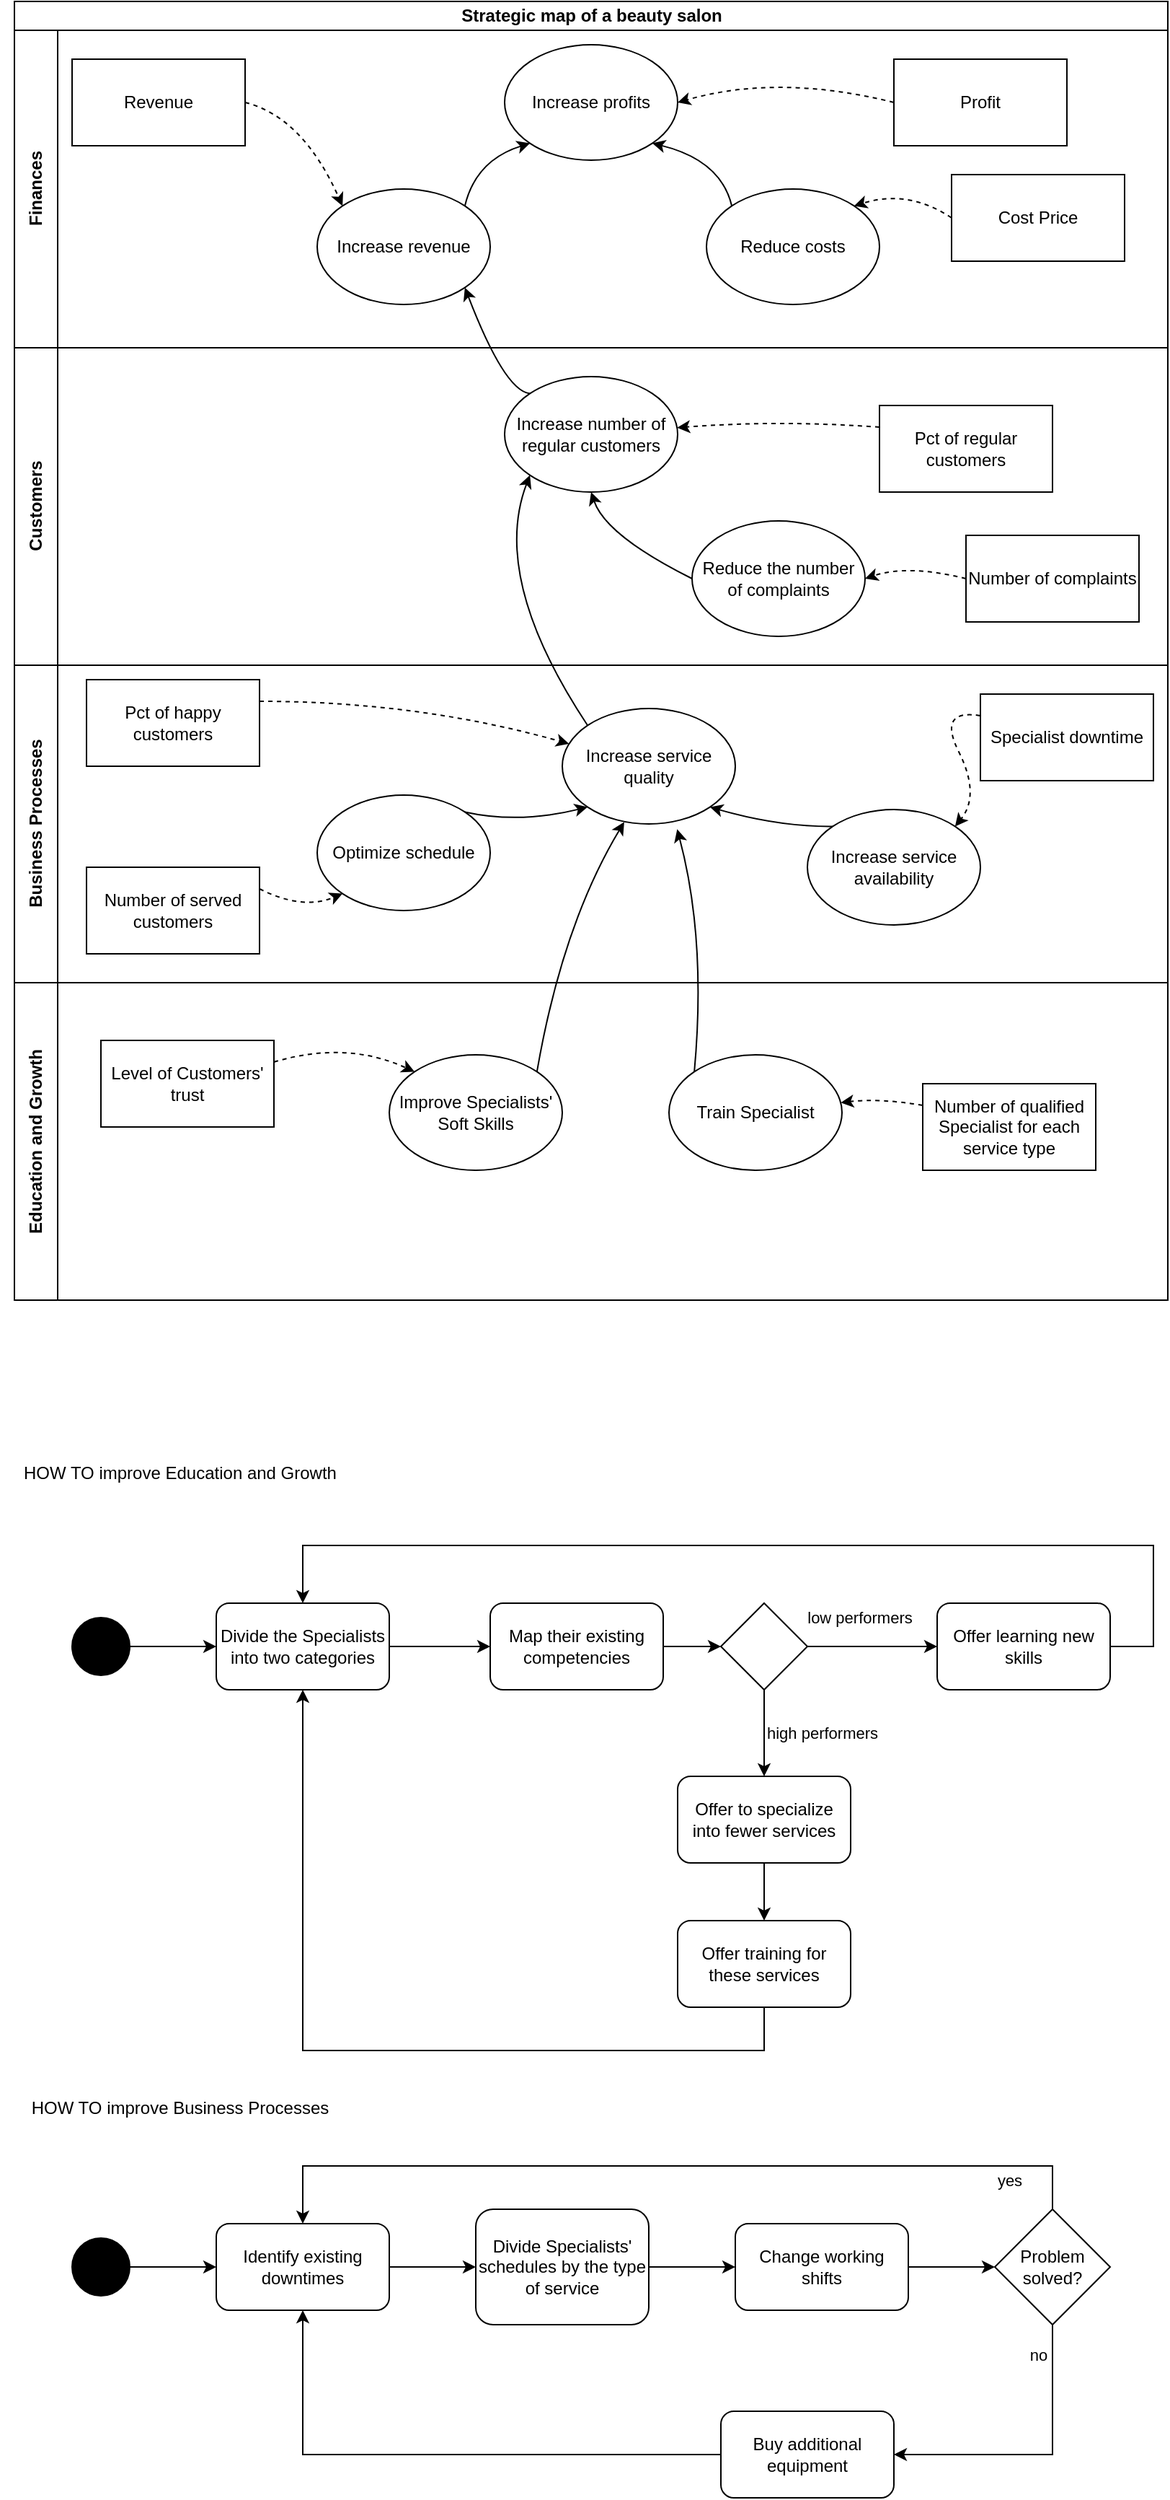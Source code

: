 <mxfile version="13.7.3" type="device"><diagram id="_g3qmmm-SZjTBoa4FpKw" name="Страница 1"><mxGraphModel dx="1550" dy="1022" grid="1" gridSize="10" guides="1" tooltips="1" connect="1" arrows="1" fold="1" page="1" pageScale="1" pageWidth="1169" pageHeight="827" math="0" shadow="0"><root><mxCell id="0"/><mxCell id="1" parent="0"/><mxCell id="Uvls8aenB7aOZjTt4IKr-1" value="Strategic map of a beauty salon" style="swimlane;html=1;childLayout=stackLayout;resizeParent=1;resizeParentMax=0;horizontal=1;startSize=20;horizontalStack=0;" parent="1" vertex="1"><mxGeometry x="130" y="50" width="800" height="900" as="geometry"/></mxCell><mxCell id="Uvls8aenB7aOZjTt4IKr-5" value="Finances" style="swimlane;html=1;startSize=30;horizontal=0;" parent="Uvls8aenB7aOZjTt4IKr-1" vertex="1"><mxGeometry y="20" width="800" height="220" as="geometry"/></mxCell><mxCell id="Uvls8aenB7aOZjTt4IKr-11" style="edgeStyle=none;curved=1;orthogonalLoop=1;jettySize=auto;html=1;exitX=0;exitY=0.5;exitDx=0;exitDy=0;entryX=1;entryY=0;entryDx=0;entryDy=0;dashed=1;" parent="Uvls8aenB7aOZjTt4IKr-5" source="Uvls8aenB7aOZjTt4IKr-10" target="Uvls8aenB7aOZjTt4IKr-7" edge="1"><mxGeometry relative="1" as="geometry"><Array as="points"><mxPoint x="620" y="110"/></Array></mxGeometry></mxCell><mxCell id="Uvls8aenB7aOZjTt4IKr-9" style="orthogonalLoop=1;jettySize=auto;html=1;exitX=1;exitY=0.5;exitDx=0;exitDy=0;entryX=0;entryY=0;entryDx=0;entryDy=0;dashed=1;curved=1;" parent="Uvls8aenB7aOZjTt4IKr-5" source="Uvls8aenB7aOZjTt4IKr-8" target="Uvls8aenB7aOZjTt4IKr-6" edge="1"><mxGeometry relative="1" as="geometry"><Array as="points"><mxPoint x="200" y="60"/></Array></mxGeometry></mxCell><mxCell id="Uvls8aenB7aOZjTt4IKr-48" style="edgeStyle=none;curved=1;orthogonalLoop=1;jettySize=auto;html=1;exitX=0;exitY=0.5;exitDx=0;exitDy=0;entryX=1;entryY=0.5;entryDx=0;entryDy=0;dashed=1;" parent="Uvls8aenB7aOZjTt4IKr-5" source="Uvls8aenB7aOZjTt4IKr-47" target="Uvls8aenB7aOZjTt4IKr-12" edge="1"><mxGeometry relative="1" as="geometry"><Array as="points"><mxPoint x="530" y="30"/></Array></mxGeometry></mxCell><mxCell id="Uvls8aenB7aOZjTt4IKr-47" value="Profit" style="rounded=0;whiteSpace=wrap;html=1;" parent="Uvls8aenB7aOZjTt4IKr-5" vertex="1"><mxGeometry x="610" y="20" width="120" height="60" as="geometry"/></mxCell><mxCell id="Uvls8aenB7aOZjTt4IKr-8" value="Revenue" style="rounded=0;whiteSpace=wrap;html=1;" parent="Uvls8aenB7aOZjTt4IKr-5" vertex="1"><mxGeometry x="40" y="20" width="120" height="60" as="geometry"/></mxCell><mxCell id="Uvls8aenB7aOZjTt4IKr-12" value="Increase profits" style="ellipse;whiteSpace=wrap;html=1;" parent="Uvls8aenB7aOZjTt4IKr-5" vertex="1"><mxGeometry x="340" y="10" width="120" height="80" as="geometry"/></mxCell><mxCell id="Uvls8aenB7aOZjTt4IKr-14" style="edgeStyle=none;curved=1;orthogonalLoop=1;jettySize=auto;html=1;exitX=0;exitY=0;exitDx=0;exitDy=0;entryX=1;entryY=1;entryDx=0;entryDy=0;" parent="Uvls8aenB7aOZjTt4IKr-5" source="Uvls8aenB7aOZjTt4IKr-7" target="Uvls8aenB7aOZjTt4IKr-12" edge="1"><mxGeometry relative="1" as="geometry"><Array as="points"><mxPoint x="490" y="90"/></Array></mxGeometry></mxCell><mxCell id="Uvls8aenB7aOZjTt4IKr-10" value="Cost Price" style="rounded=0;whiteSpace=wrap;html=1;" parent="Uvls8aenB7aOZjTt4IKr-5" vertex="1"><mxGeometry x="650" y="100" width="120" height="60" as="geometry"/></mxCell><mxCell id="Uvls8aenB7aOZjTt4IKr-7" value="Reduce costs" style="ellipse;whiteSpace=wrap;html=1;" parent="Uvls8aenB7aOZjTt4IKr-5" vertex="1"><mxGeometry x="480" y="110" width="120" height="80" as="geometry"/></mxCell><mxCell id="Uvls8aenB7aOZjTt4IKr-13" style="edgeStyle=none;curved=1;orthogonalLoop=1;jettySize=auto;html=1;exitX=1;exitY=0;exitDx=0;exitDy=0;entryX=0;entryY=1;entryDx=0;entryDy=0;" parent="Uvls8aenB7aOZjTt4IKr-5" source="Uvls8aenB7aOZjTt4IKr-6" target="Uvls8aenB7aOZjTt4IKr-12" edge="1"><mxGeometry relative="1" as="geometry"><Array as="points"><mxPoint x="320" y="90"/></Array></mxGeometry></mxCell><mxCell id="Uvls8aenB7aOZjTt4IKr-6" value="Increase revenue" style="ellipse;whiteSpace=wrap;html=1;" parent="Uvls8aenB7aOZjTt4IKr-5" vertex="1"><mxGeometry x="210" y="110" width="120" height="80" as="geometry"/></mxCell><mxCell id="Uvls8aenB7aOZjTt4IKr-2" value="Customers" style="swimlane;html=1;startSize=30;horizontal=0;" parent="Uvls8aenB7aOZjTt4IKr-1" vertex="1"><mxGeometry y="240" width="800" height="220" as="geometry"/></mxCell><mxCell id="Uvls8aenB7aOZjTt4IKr-16" value="Increase number of regular customers" style="ellipse;whiteSpace=wrap;html=1;" parent="Uvls8aenB7aOZjTt4IKr-2" vertex="1"><mxGeometry x="340" y="20" width="120" height="80" as="geometry"/></mxCell><mxCell id="Uvls8aenB7aOZjTt4IKr-37" style="edgeStyle=none;curved=1;orthogonalLoop=1;jettySize=auto;html=1;exitX=0;exitY=0.5;exitDx=0;exitDy=0;entryX=0.5;entryY=1;entryDx=0;entryDy=0;" parent="Uvls8aenB7aOZjTt4IKr-2" source="Uvls8aenB7aOZjTt4IKr-17" target="Uvls8aenB7aOZjTt4IKr-16" edge="1"><mxGeometry relative="1" as="geometry"><Array as="points"><mxPoint x="410" y="130"/></Array></mxGeometry></mxCell><mxCell id="Uvls8aenB7aOZjTt4IKr-17" value="Reduce the number of complaints" style="ellipse;whiteSpace=wrap;html=1;" parent="Uvls8aenB7aOZjTt4IKr-2" vertex="1"><mxGeometry x="470" y="120" width="120" height="80" as="geometry"/></mxCell><mxCell id="Uvls8aenB7aOZjTt4IKr-23" style="edgeStyle=none;curved=1;orthogonalLoop=1;jettySize=auto;html=1;exitX=0;exitY=0.25;exitDx=0;exitDy=0;dashed=1;" parent="Uvls8aenB7aOZjTt4IKr-2" source="Uvls8aenB7aOZjTt4IKr-22" target="Uvls8aenB7aOZjTt4IKr-16" edge="1"><mxGeometry relative="1" as="geometry"><Array as="points"><mxPoint x="530" y="50"/></Array></mxGeometry></mxCell><mxCell id="Uvls8aenB7aOZjTt4IKr-22" value="Pct of regular customers" style="rounded=0;whiteSpace=wrap;html=1;" parent="Uvls8aenB7aOZjTt4IKr-2" vertex="1"><mxGeometry x="600" y="40" width="120" height="60" as="geometry"/></mxCell><mxCell id="Uvls8aenB7aOZjTt4IKr-26" style="edgeStyle=none;curved=1;orthogonalLoop=1;jettySize=auto;html=1;exitX=0;exitY=0.5;exitDx=0;exitDy=0;entryX=1;entryY=0.5;entryDx=0;entryDy=0;dashed=1;" parent="Uvls8aenB7aOZjTt4IKr-2" source="Uvls8aenB7aOZjTt4IKr-25" target="Uvls8aenB7aOZjTt4IKr-17" edge="1"><mxGeometry relative="1" as="geometry"><Array as="points"><mxPoint x="620" y="150"/></Array></mxGeometry></mxCell><mxCell id="Uvls8aenB7aOZjTt4IKr-25" value="Number of complaints" style="rounded=0;whiteSpace=wrap;html=1;" parent="Uvls8aenB7aOZjTt4IKr-2" vertex="1"><mxGeometry x="660" y="130" width="120" height="60" as="geometry"/></mxCell><mxCell id="Uvls8aenB7aOZjTt4IKr-3" value="Business Processes" style="swimlane;html=1;startSize=30;horizontal=0;" parent="Uvls8aenB7aOZjTt4IKr-1" vertex="1"><mxGeometry y="460" width="800" height="220" as="geometry"/></mxCell><mxCell id="Uvls8aenB7aOZjTt4IKr-33" style="edgeStyle=none;curved=1;orthogonalLoop=1;jettySize=auto;html=1;exitX=1;exitY=0.25;exitDx=0;exitDy=0;entryX=0;entryY=1;entryDx=0;entryDy=0;dashed=1;" parent="Uvls8aenB7aOZjTt4IKr-3" source="Uvls8aenB7aOZjTt4IKr-32" target="Uvls8aenB7aOZjTt4IKr-27" edge="1"><mxGeometry relative="1" as="geometry"><Array as="points"><mxPoint x="200" y="170"/></Array></mxGeometry></mxCell><mxCell id="Uvls8aenB7aOZjTt4IKr-35" style="edgeStyle=none;curved=1;orthogonalLoop=1;jettySize=auto;html=1;exitX=0;exitY=0.25;exitDx=0;exitDy=0;entryX=1;entryY=0;entryDx=0;entryDy=0;dashed=1;" parent="Uvls8aenB7aOZjTt4IKr-3" source="Uvls8aenB7aOZjTt4IKr-34" target="Uvls8aenB7aOZjTt4IKr-28" edge="1"><mxGeometry relative="1" as="geometry"><Array as="points"><mxPoint x="640" y="30"/><mxPoint x="670" y="90"/></Array></mxGeometry></mxCell><mxCell id="Uvls8aenB7aOZjTt4IKr-46" style="edgeStyle=none;curved=1;orthogonalLoop=1;jettySize=auto;html=1;exitX=1;exitY=0.25;exitDx=0;exitDy=0;dashed=1;" parent="Uvls8aenB7aOZjTt4IKr-3" source="Uvls8aenB7aOZjTt4IKr-45" target="Uvls8aenB7aOZjTt4IKr-15" edge="1"><mxGeometry relative="1" as="geometry"><Array as="points"><mxPoint x="280" y="25"/></Array></mxGeometry></mxCell><mxCell id="Uvls8aenB7aOZjTt4IKr-45" value="Pct of happy customers" style="rounded=0;whiteSpace=wrap;html=1;" parent="Uvls8aenB7aOZjTt4IKr-3" vertex="1"><mxGeometry x="50" y="10" width="120" height="60" as="geometry"/></mxCell><mxCell id="Uvls8aenB7aOZjTt4IKr-34" value="Specialist downtime" style="rounded=0;whiteSpace=wrap;html=1;" parent="Uvls8aenB7aOZjTt4IKr-3" vertex="1"><mxGeometry x="670" y="20" width="120" height="60" as="geometry"/></mxCell><mxCell id="Uvls8aenB7aOZjTt4IKr-15" value="Increase service quality" style="ellipse;whiteSpace=wrap;html=1;" parent="Uvls8aenB7aOZjTt4IKr-3" vertex="1"><mxGeometry x="380" y="30" width="120" height="80" as="geometry"/></mxCell><mxCell id="Uvls8aenB7aOZjTt4IKr-27" value="Optimize schedule" style="ellipse;whiteSpace=wrap;html=1;" parent="Uvls8aenB7aOZjTt4IKr-3" vertex="1"><mxGeometry x="210" y="90" width="120" height="80" as="geometry"/></mxCell><mxCell id="Uvls8aenB7aOZjTt4IKr-28" value="Increase service availability" style="ellipse;whiteSpace=wrap;html=1;" parent="Uvls8aenB7aOZjTt4IKr-3" vertex="1"><mxGeometry x="550" y="100" width="120" height="80" as="geometry"/></mxCell><mxCell id="Uvls8aenB7aOZjTt4IKr-29" style="edgeStyle=none;curved=1;orthogonalLoop=1;jettySize=auto;html=1;exitX=1;exitY=0;exitDx=0;exitDy=0;entryX=0;entryY=1;entryDx=0;entryDy=0;" parent="Uvls8aenB7aOZjTt4IKr-3" source="Uvls8aenB7aOZjTt4IKr-27" target="Uvls8aenB7aOZjTt4IKr-15" edge="1"><mxGeometry relative="1" as="geometry"><Array as="points"><mxPoint x="350" y="110"/></Array></mxGeometry></mxCell><mxCell id="Uvls8aenB7aOZjTt4IKr-30" style="edgeStyle=none;curved=1;orthogonalLoop=1;jettySize=auto;html=1;exitX=0;exitY=0;exitDx=0;exitDy=0;entryX=1;entryY=1;entryDx=0;entryDy=0;" parent="Uvls8aenB7aOZjTt4IKr-3" source="Uvls8aenB7aOZjTt4IKr-28" target="Uvls8aenB7aOZjTt4IKr-15" edge="1"><mxGeometry relative="1" as="geometry"><Array as="points"><mxPoint x="530" y="112"/></Array></mxGeometry></mxCell><mxCell id="Uvls8aenB7aOZjTt4IKr-32" value="Number of served customers" style="rounded=0;whiteSpace=wrap;html=1;" parent="Uvls8aenB7aOZjTt4IKr-3" vertex="1"><mxGeometry x="50" y="140" width="120" height="60" as="geometry"/></mxCell><mxCell id="Uvls8aenB7aOZjTt4IKr-18" style="edgeStyle=none;curved=1;orthogonalLoop=1;jettySize=auto;html=1;exitX=0;exitY=0;exitDx=0;exitDy=0;entryX=1;entryY=1;entryDx=0;entryDy=0;" parent="Uvls8aenB7aOZjTt4IKr-1" source="Uvls8aenB7aOZjTt4IKr-16" target="Uvls8aenB7aOZjTt4IKr-6" edge="1"><mxGeometry relative="1" as="geometry"><Array as="points"><mxPoint x="340" y="270"/></Array></mxGeometry></mxCell><mxCell id="Uvls8aenB7aOZjTt4IKr-20" style="edgeStyle=none;curved=1;orthogonalLoop=1;jettySize=auto;html=1;exitX=0;exitY=0;exitDx=0;exitDy=0;entryX=0;entryY=1;entryDx=0;entryDy=0;" parent="Uvls8aenB7aOZjTt4IKr-1" source="Uvls8aenB7aOZjTt4IKr-15" target="Uvls8aenB7aOZjTt4IKr-16" edge="1"><mxGeometry relative="1" as="geometry"><Array as="points"><mxPoint x="330" y="400"/></Array></mxGeometry></mxCell><mxCell id="Uvls8aenB7aOZjTt4IKr-4" value="Education and Growth" style="swimlane;html=1;startSize=30;horizontal=0;whiteSpace=wrap;" parent="Uvls8aenB7aOZjTt4IKr-1" vertex="1"><mxGeometry y="680" width="800" height="220" as="geometry"/></mxCell><mxCell id="Uvls8aenB7aOZjTt4IKr-42" style="edgeStyle=none;curved=1;orthogonalLoop=1;jettySize=auto;html=1;exitX=1;exitY=0.25;exitDx=0;exitDy=0;entryX=0;entryY=0;entryDx=0;entryDy=0;dashed=1;" parent="Uvls8aenB7aOZjTt4IKr-4" source="Uvls8aenB7aOZjTt4IKr-41" target="Uvls8aenB7aOZjTt4IKr-36" edge="1"><mxGeometry relative="1" as="geometry"><Array as="points"><mxPoint x="230" y="40"/></Array></mxGeometry></mxCell><mxCell id="Uvls8aenB7aOZjTt4IKr-41" value="Level of Customers' trust" style="rounded=0;whiteSpace=wrap;html=1;" parent="Uvls8aenB7aOZjTt4IKr-4" vertex="1"><mxGeometry x="60" y="40" width="120" height="60" as="geometry"/></mxCell><mxCell id="Uvls8aenB7aOZjTt4IKr-38" value="Train Specialist" style="ellipse;whiteSpace=wrap;html=1;" parent="Uvls8aenB7aOZjTt4IKr-4" vertex="1"><mxGeometry x="454" y="50" width="120" height="80" as="geometry"/></mxCell><mxCell id="Uvls8aenB7aOZjTt4IKr-36" value="Improve Specialists' Soft Skills" style="ellipse;whiteSpace=wrap;html=1;" parent="Uvls8aenB7aOZjTt4IKr-4" vertex="1"><mxGeometry x="260" y="50" width="120" height="80" as="geometry"/></mxCell><mxCell id="Uvls8aenB7aOZjTt4IKr-44" style="edgeStyle=none;curved=1;orthogonalLoop=1;jettySize=auto;html=1;exitX=0;exitY=0.25;exitDx=0;exitDy=0;dashed=1;" parent="Uvls8aenB7aOZjTt4IKr-4" source="Uvls8aenB7aOZjTt4IKr-43" target="Uvls8aenB7aOZjTt4IKr-38" edge="1"><mxGeometry relative="1" as="geometry"><Array as="points"><mxPoint x="600" y="80"/></Array></mxGeometry></mxCell><mxCell id="Uvls8aenB7aOZjTt4IKr-43" value="Number of qualified Specialist for each service type" style="rounded=0;whiteSpace=wrap;html=1;" parent="Uvls8aenB7aOZjTt4IKr-4" vertex="1"><mxGeometry x="630" y="70" width="120" height="60" as="geometry"/></mxCell><mxCell id="Uvls8aenB7aOZjTt4IKr-39" style="edgeStyle=none;curved=1;orthogonalLoop=1;jettySize=auto;html=1;exitX=1;exitY=0;exitDx=0;exitDy=0;entryX=0.358;entryY=0.983;entryDx=0;entryDy=0;entryPerimeter=0;" parent="Uvls8aenB7aOZjTt4IKr-1" source="Uvls8aenB7aOZjTt4IKr-36" target="Uvls8aenB7aOZjTt4IKr-15" edge="1"><mxGeometry relative="1" as="geometry"><Array as="points"><mxPoint x="380" y="640"/></Array></mxGeometry></mxCell><mxCell id="Uvls8aenB7aOZjTt4IKr-40" style="edgeStyle=none;curved=1;orthogonalLoop=1;jettySize=auto;html=1;exitX=0;exitY=0;exitDx=0;exitDy=0;entryX=0.664;entryY=1.046;entryDx=0;entryDy=0;entryPerimeter=0;" parent="Uvls8aenB7aOZjTt4IKr-1" source="Uvls8aenB7aOZjTt4IKr-38" target="Uvls8aenB7aOZjTt4IKr-15" edge="1"><mxGeometry relative="1" as="geometry"><Array as="points"><mxPoint x="480" y="650"/></Array></mxGeometry></mxCell><mxCell id="Uvls8aenB7aOZjTt4IKr-53" style="edgeStyle=none;curved=1;orthogonalLoop=1;jettySize=auto;html=1;exitX=1;exitY=0.5;exitDx=0;exitDy=0;entryX=0;entryY=0.5;entryDx=0;entryDy=0;" parent="1" source="Uvls8aenB7aOZjTt4IKr-49" target="Uvls8aenB7aOZjTt4IKr-50" edge="1"><mxGeometry relative="1" as="geometry"/></mxCell><mxCell id="Uvls8aenB7aOZjTt4IKr-49" value="" style="ellipse;whiteSpace=wrap;html=1;aspect=fixed;fillColor=#000000;" parent="1" vertex="1"><mxGeometry x="170" y="1170" width="40" height="40" as="geometry"/></mxCell><mxCell id="Uvls8aenB7aOZjTt4IKr-52" style="edgeStyle=none;curved=1;orthogonalLoop=1;jettySize=auto;html=1;exitX=1;exitY=0.5;exitDx=0;exitDy=0;entryX=0;entryY=0.5;entryDx=0;entryDy=0;" parent="1" source="Uvls8aenB7aOZjTt4IKr-50" target="Uvls8aenB7aOZjTt4IKr-54" edge="1"><mxGeometry relative="1" as="geometry"><mxPoint x="440" y="1160" as="targetPoint"/></mxGeometry></mxCell><mxCell id="Uvls8aenB7aOZjTt4IKr-50" value="Divide the Specialists into two categories" style="rounded=1;whiteSpace=wrap;html=1;" parent="1" vertex="1"><mxGeometry x="270" y="1160" width="120" height="60" as="geometry"/></mxCell><mxCell id="Uvls8aenB7aOZjTt4IKr-55" style="edgeStyle=none;curved=1;orthogonalLoop=1;jettySize=auto;html=1;exitX=1;exitY=0.5;exitDx=0;exitDy=0;entryX=0;entryY=0.5;entryDx=0;entryDy=0;" parent="1" source="Uvls8aenB7aOZjTt4IKr-51" target="Uvls8aenB7aOZjTt4IKr-61" edge="1"><mxGeometry relative="1" as="geometry"><mxPoint x="760" y="1190" as="targetPoint"/></mxGeometry></mxCell><mxCell id="Uvls8aenB7aOZjTt4IKr-56" value="low performers" style="edgeLabel;html=1;align=center;verticalAlign=middle;resizable=0;points=[];" parent="Uvls8aenB7aOZjTt4IKr-55" vertex="1" connectable="0"><mxGeometry x="-0.29" y="3" relative="1" as="geometry"><mxPoint x="4.17" y="-17" as="offset"/></mxGeometry></mxCell><mxCell id="Uvls8aenB7aOZjTt4IKr-59" value="high performers" style="edgeStyle=none;curved=1;orthogonalLoop=1;jettySize=auto;html=1;exitX=0.5;exitY=1;exitDx=0;exitDy=0;entryX=0.5;entryY=0;entryDx=0;entryDy=0;" parent="1" source="Uvls8aenB7aOZjTt4IKr-51" target="Uvls8aenB7aOZjTt4IKr-68" edge="1"><mxGeometry y="40" relative="1" as="geometry"><mxPoint x="610" y="1250" as="targetPoint"/><mxPoint as="offset"/></mxGeometry></mxCell><mxCell id="Uvls8aenB7aOZjTt4IKr-51" value="" style="rhombus;whiteSpace=wrap;html=1;fillColor=#ffffff;" parent="1" vertex="1"><mxGeometry x="620" y="1160" width="60" height="60" as="geometry"/></mxCell><mxCell id="Uvls8aenB7aOZjTt4IKr-60" style="edgeStyle=none;curved=1;orthogonalLoop=1;jettySize=auto;html=1;exitX=1;exitY=0.5;exitDx=0;exitDy=0;entryX=0;entryY=0.5;entryDx=0;entryDy=0;" parent="1" source="Uvls8aenB7aOZjTt4IKr-54" target="Uvls8aenB7aOZjTt4IKr-51" edge="1"><mxGeometry relative="1" as="geometry"/></mxCell><mxCell id="Uvls8aenB7aOZjTt4IKr-54" value="Map their existing competencies" style="rounded=1;whiteSpace=wrap;html=1;fillColor=#ffffff;" parent="1" vertex="1"><mxGeometry x="460" y="1160" width="120" height="60" as="geometry"/></mxCell><mxCell id="Uvls8aenB7aOZjTt4IKr-67" style="edgeStyle=none;rounded=0;orthogonalLoop=1;jettySize=auto;html=1;exitX=0.5;exitY=1;exitDx=0;exitDy=0;entryX=0.5;entryY=1;entryDx=0;entryDy=0;strokeColor=#000000;" parent="1" source="Uvls8aenB7aOZjTt4IKr-57" target="Uvls8aenB7aOZjTt4IKr-50" edge="1"><mxGeometry relative="1" as="geometry"><Array as="points"><mxPoint x="650" y="1470"/><mxPoint x="330" y="1470"/></Array></mxGeometry></mxCell><mxCell id="Uvls8aenB7aOZjTt4IKr-57" value="Offer training for these services" style="rounded=1;whiteSpace=wrap;html=1;fillColor=#ffffff;" parent="1" vertex="1"><mxGeometry x="590" y="1380" width="120" height="60" as="geometry"/></mxCell><mxCell id="Uvls8aenB7aOZjTt4IKr-66" style="edgeStyle=none;orthogonalLoop=1;jettySize=auto;html=1;exitX=1;exitY=0.5;exitDx=0;exitDy=0;entryX=0.5;entryY=0;entryDx=0;entryDy=0;rounded=0;" parent="1" source="Uvls8aenB7aOZjTt4IKr-61" target="Uvls8aenB7aOZjTt4IKr-50" edge="1"><mxGeometry relative="1" as="geometry"><Array as="points"><mxPoint x="920" y="1190"/><mxPoint x="920" y="1120"/><mxPoint x="330" y="1120"/></Array></mxGeometry></mxCell><mxCell id="Uvls8aenB7aOZjTt4IKr-61" value="Offer learning new skills" style="rounded=1;whiteSpace=wrap;html=1;fillColor=#ffffff;" parent="1" vertex="1"><mxGeometry x="770" y="1160" width="120" height="60" as="geometry"/></mxCell><mxCell id="Uvls8aenB7aOZjTt4IKr-69" style="edgeStyle=none;rounded=0;orthogonalLoop=1;jettySize=auto;html=1;exitX=0.5;exitY=1;exitDx=0;exitDy=0;entryX=0.5;entryY=0;entryDx=0;entryDy=0;strokeColor=#000000;" parent="1" source="Uvls8aenB7aOZjTt4IKr-68" target="Uvls8aenB7aOZjTt4IKr-57" edge="1"><mxGeometry relative="1" as="geometry"/></mxCell><mxCell id="Uvls8aenB7aOZjTt4IKr-68" value="Offer to specialize into fewer services" style="rounded=1;whiteSpace=wrap;html=1;fillColor=#ffffff;" parent="1" vertex="1"><mxGeometry x="590" y="1280" width="120" height="60" as="geometry"/></mxCell><mxCell id="Uvls8aenB7aOZjTt4IKr-70" style="edgeStyle=none;curved=1;orthogonalLoop=1;jettySize=auto;html=1;exitX=1;exitY=0.5;exitDx=0;exitDy=0;entryX=0;entryY=0.5;entryDx=0;entryDy=0;" parent="1" target="Uvls8aenB7aOZjTt4IKr-72" edge="1"><mxGeometry relative="1" as="geometry"><mxPoint x="210" y="1620" as="sourcePoint"/></mxGeometry></mxCell><mxCell id="Uvls8aenB7aOZjTt4IKr-71" style="edgeStyle=none;curved=1;orthogonalLoop=1;jettySize=auto;html=1;exitX=1;exitY=0.5;exitDx=0;exitDy=0;entryX=0;entryY=0.5;entryDx=0;entryDy=0;" parent="1" source="Uvls8aenB7aOZjTt4IKr-72" target="Uvls8aenB7aOZjTt4IKr-76" edge="1"><mxGeometry relative="1" as="geometry"><mxPoint x="440" y="1590" as="targetPoint"/></mxGeometry></mxCell><mxCell id="Uvls8aenB7aOZjTt4IKr-72" value="Identify existing downtimes" style="rounded=1;whiteSpace=wrap;html=1;" parent="1" vertex="1"><mxGeometry x="270" y="1590" width="120" height="60" as="geometry"/></mxCell><mxCell id="Uvls8aenB7aOZjTt4IKr-75" style="edgeStyle=none;curved=1;orthogonalLoop=1;jettySize=auto;html=1;exitX=1;exitY=0.5;exitDx=0;exitDy=0;entryX=0;entryY=0.5;entryDx=0;entryDy=0;" parent="1" source="Uvls8aenB7aOZjTt4IKr-76" target="Uvls8aenB7aOZjTt4IKr-80" edge="1"><mxGeometry relative="1" as="geometry"><mxPoint x="620" y="1620" as="targetPoint"/></mxGeometry></mxCell><mxCell id="Uvls8aenB7aOZjTt4IKr-76" value="Divide Specialists' schedules by the type of service" style="rounded=1;whiteSpace=wrap;html=1;fillColor=#ffffff;" parent="1" vertex="1"><mxGeometry x="450" y="1580" width="120" height="80" as="geometry"/></mxCell><mxCell id="Uvls8aenB7aOZjTt4IKr-88" style="edgeStyle=none;rounded=0;orthogonalLoop=1;jettySize=auto;html=1;exitX=1;exitY=0.5;exitDx=0;exitDy=0;entryX=0;entryY=0.5;entryDx=0;entryDy=0;strokeColor=#000000;" parent="1" source="Uvls8aenB7aOZjTt4IKr-80" target="Uvls8aenB7aOZjTt4IKr-86" edge="1"><mxGeometry relative="1" as="geometry"/></mxCell><mxCell id="Uvls8aenB7aOZjTt4IKr-80" value="Change working shifts" style="rounded=1;whiteSpace=wrap;html=1;fillColor=#ffffff;" parent="1" vertex="1"><mxGeometry x="630" y="1590" width="120" height="60" as="geometry"/></mxCell><mxCell id="Uvls8aenB7aOZjTt4IKr-83" value="" style="ellipse;whiteSpace=wrap;html=1;aspect=fixed;fillColor=#000000;" parent="1" vertex="1"><mxGeometry x="170" y="1600" width="40" height="40" as="geometry"/></mxCell><mxCell id="Uvls8aenB7aOZjTt4IKr-89" style="edgeStyle=none;rounded=0;orthogonalLoop=1;jettySize=auto;html=1;exitX=0;exitY=0.5;exitDx=0;exitDy=0;entryX=0.5;entryY=1;entryDx=0;entryDy=0;strokeColor=#000000;" parent="1" source="Uvls8aenB7aOZjTt4IKr-84" target="Uvls8aenB7aOZjTt4IKr-72" edge="1"><mxGeometry relative="1" as="geometry"><Array as="points"><mxPoint x="330" y="1750"/></Array></mxGeometry></mxCell><mxCell id="Uvls8aenB7aOZjTt4IKr-84" value="Buy additional equipment" style="rounded=1;whiteSpace=wrap;html=1;fillColor=#ffffff;" parent="1" vertex="1"><mxGeometry x="620" y="1720" width="120" height="60" as="geometry"/></mxCell><mxCell id="Uvls8aenB7aOZjTt4IKr-87" style="edgeStyle=none;rounded=0;orthogonalLoop=1;jettySize=auto;html=1;exitX=0.5;exitY=1;exitDx=0;exitDy=0;entryX=1;entryY=0.5;entryDx=0;entryDy=0;strokeColor=#000000;" parent="1" source="Uvls8aenB7aOZjTt4IKr-86" target="Uvls8aenB7aOZjTt4IKr-84" edge="1"><mxGeometry relative="1" as="geometry"><Array as="points"><mxPoint x="850" y="1750"/></Array></mxGeometry></mxCell><mxCell id="Uvls8aenB7aOZjTt4IKr-90" value="no" style="edgeLabel;html=1;align=center;verticalAlign=middle;resizable=0;points=[];" parent="Uvls8aenB7aOZjTt4IKr-87" vertex="1" connectable="0"><mxGeometry x="-0.705" y="3" relative="1" as="geometry"><mxPoint x="-13" y="-9.17" as="offset"/></mxGeometry></mxCell><mxCell id="Uvls8aenB7aOZjTt4IKr-91" value="yes" style="edgeStyle=none;rounded=0;orthogonalLoop=1;jettySize=auto;html=1;exitX=0.5;exitY=0;exitDx=0;exitDy=0;strokeColor=#000000;entryX=0.5;entryY=0;entryDx=0;entryDy=0;" parent="1" source="Uvls8aenB7aOZjTt4IKr-86" target="Uvls8aenB7aOZjTt4IKr-72" edge="1"><mxGeometry x="-0.797" y="10" relative="1" as="geometry"><mxPoint x="380" y="1570" as="targetPoint"/><Array as="points"><mxPoint x="850" y="1550"/><mxPoint x="330" y="1550"/></Array><mxPoint as="offset"/></mxGeometry></mxCell><mxCell id="Uvls8aenB7aOZjTt4IKr-86" value="Problem solved?" style="rhombus;whiteSpace=wrap;html=1;fillColor=#ffffff;" parent="1" vertex="1"><mxGeometry x="810" y="1580" width="80" height="80" as="geometry"/></mxCell><mxCell id="RvbcCqKSG38B470VN87j-1" value="HOW TO improve Education and Growth" style="text;html=1;strokeColor=none;fillColor=none;align=center;verticalAlign=middle;whiteSpace=wrap;rounded=0;" vertex="1" parent="1"><mxGeometry x="120" y="1060" width="250" height="20" as="geometry"/></mxCell><mxCell id="RvbcCqKSG38B470VN87j-2" value="HOW TO improve Business Processes" style="text;html=1;strokeColor=none;fillColor=none;align=center;verticalAlign=middle;whiteSpace=wrap;rounded=0;" vertex="1" parent="1"><mxGeometry x="135" y="1500" width="220" height="20" as="geometry"/></mxCell></root></mxGraphModel></diagram></mxfile>
